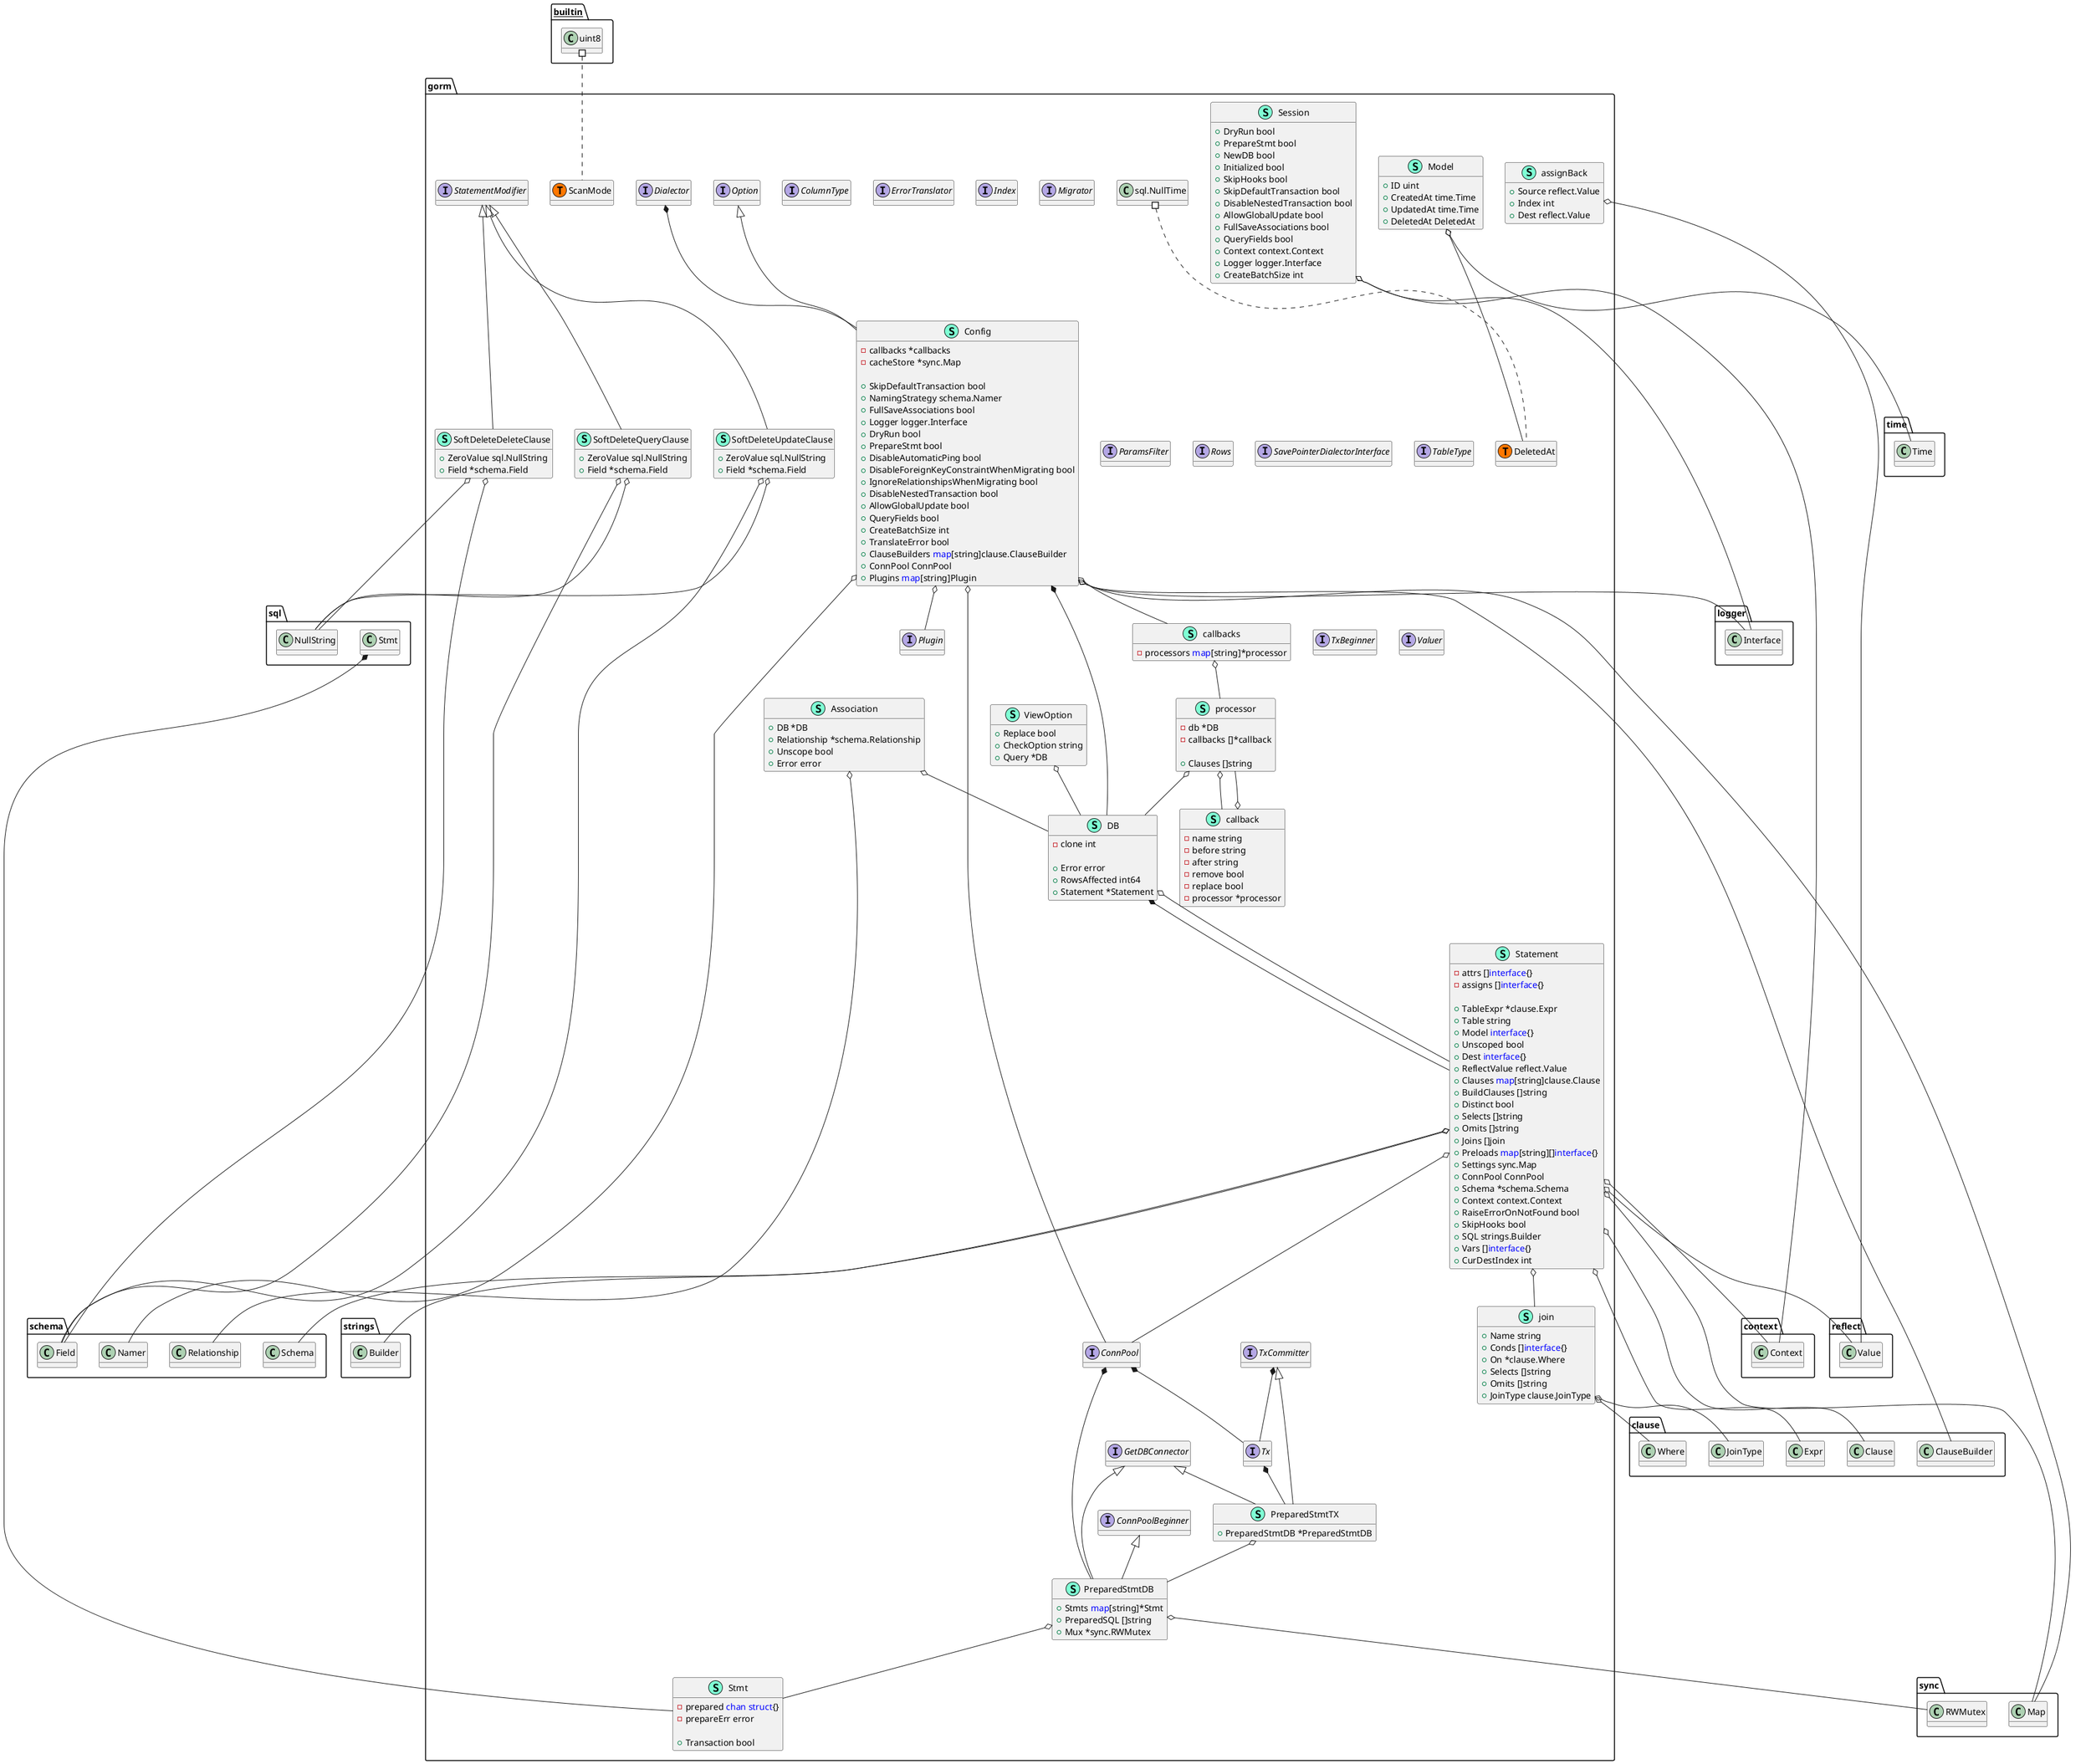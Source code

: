 @startuml
namespace gorm {
    class Association << (S,Aquamarine) >> {
        + DB *DB
        + Relationship *schema.Relationship
        + Unscope bool
        + Error error

        - saveAssociation(clear bool, values ...<font color=blue>interface</font>{}) 
        - buildCondition() *DB

        + Unscoped() *Association
        + Find(out <font color=blue>interface</font>{}, conds ...<font color=blue>interface</font>{}) error
        + Append(values ...<font color=blue>interface</font>{}) error
        + Replace(values ...<font color=blue>interface</font>{}) error
        + Delete(values ...<font color=blue>interface</font>{}) error
        + Clear() error
        + Count() int64

    }
    interface ColumnType  {
        + Name() string
        + DatabaseTypeName() string
        + ColumnType() (string, bool)
        + PrimaryKey() (bool, bool)
        + AutoIncrement() (bool, bool)
        + Length() (int64, bool)
        + DecimalSize() (int64, int64, bool)
        + Nullable() (bool, bool)
        + Unique() (bool, bool)
        + ScanType() reflect.Type
        + Comment() (string, bool)
        + DefaultValue() (string, bool)

    }
    class Config << (S,Aquamarine) >> {
        - callbacks *callbacks
        - cacheStore *sync.Map

        + SkipDefaultTransaction bool
        + NamingStrategy schema.Namer
        + FullSaveAssociations bool
        + Logger logger.Interface
        + NowFunc <font color=blue>func</font>() time.Time
        + DryRun bool
        + PrepareStmt bool
        + DisableAutomaticPing bool
        + DisableForeignKeyConstraintWhenMigrating bool
        + IgnoreRelationshipsWhenMigrating bool
        + DisableNestedTransaction bool
        + AllowGlobalUpdate bool
        + QueryFields bool
        + CreateBatchSize int
        + TranslateError bool
        + ClauseBuilders <font color=blue>map</font>[string]clause.ClauseBuilder
        + ConnPool ConnPool
        + Plugins <font color=blue>map</font>[string]Plugin

        + Apply(config *Config) error
        + AfterInitialize(db *DB) error

    }
    interface ConnPool  {
        + PrepareContext(ctx context.Context, query string) (*sql.Stmt, error)
        + ExecContext(ctx context.Context, query string, args ...<font color=blue>interface</font>{}) (sql.Result, error)
        + QueryContext(ctx context.Context, query string, args ...<font color=blue>interface</font>{}) (*sql.Rows, error)
        + QueryRowContext(ctx context.Context, query string, args ...<font color=blue>interface</font>{}) *sql.Row

    }
    interface ConnPoolBeginner  {
        + BeginTx(ctx context.Context, opts *sql.TxOptions) (ConnPool, error)

    }
    class DB << (S,Aquamarine) >> {
        - clone int

        + Error error
        + RowsAffected int64
        + Statement *Statement

        - executeScopes() *DB
        - assignInterfacesToValue(values ...<font color=blue>interface</font>{}) 
        - getInstance() *DB
        - scanIntoStruct(rows Rows, reflectValue reflect.Value, values []<font color=blue>interface</font>{}, fields []*schema.Field, joinFields [][]*schema.Field) 

        + Association(column string) *Association
        + Model(value <font color=blue>interface</font>{}) *DB
        + Clauses(conds ...clause.Expression) *DB
        + Table(name string, args ...<font color=blue>interface</font>{}) *DB
        + Distinct(args ...<font color=blue>interface</font>{}) *DB
        + Select(query <font color=blue>interface</font>{}, args ...<font color=blue>interface</font>{}) *DB
        + Omit(columns ...string) *DB
        + Where(query <font color=blue>interface</font>{}, args ...<font color=blue>interface</font>{}) *DB
        + Not(query <font color=blue>interface</font>{}, args ...<font color=blue>interface</font>{}) *DB
        + Or(query <font color=blue>interface</font>{}, args ...<font color=blue>interface</font>{}) *DB
        + Joins(query string, args ...<font color=blue>interface</font>{}) *DB
        + InnerJoins(query string, args ...<font color=blue>interface</font>{}) *DB
        + Group(name string) *DB
        + Having(query <font color=blue>interface</font>{}, args ...<font color=blue>interface</font>{}) *DB
        + Order(value <font color=blue>interface</font>{}) *DB
        + Limit(limit int) *DB
        + Offset(offset int) *DB
        + Scopes(funcs ...<font color=blue>func</font>(*DB) *DB) *DB
        + Preload(query string, args ...<font color=blue>interface</font>{}) *DB
        + Attrs(attrs ...<font color=blue>interface</font>{}) *DB
        + Assign(attrs ...<font color=blue>interface</font>{}) *DB
        + Unscoped() *DB
        + Raw(sql string, values ...<font color=blue>interface</font>{}) *DB
        + Create(value <font color=blue>interface</font>{}) *DB
        + CreateInBatches(value <font color=blue>interface</font>{}, batchSize int) *DB
        + Save(value <font color=blue>interface</font>{}) *DB
        + First(dest <font color=blue>interface</font>{}, conds ...<font color=blue>interface</font>{}) *DB
        + Take(dest <font color=blue>interface</font>{}, conds ...<font color=blue>interface</font>{}) *DB
        + Last(dest <font color=blue>interface</font>{}, conds ...<font color=blue>interface</font>{}) *DB
        + Find(dest <font color=blue>interface</font>{}, conds ...<font color=blue>interface</font>{}) *DB
        + FindInBatches(dest <font color=blue>interface</font>{}, batchSize int, fc <font color=blue>func</font>(*DB, int) error) *DB
        + FirstOrInit(dest <font color=blue>interface</font>{}, conds ...<font color=blue>interface</font>{}) *DB
        + FirstOrCreate(dest <font color=blue>interface</font>{}, conds ...<font color=blue>interface</font>{}) *DB
        + Update(column string, value <font color=blue>interface</font>{}) *DB
        + Updates(values <font color=blue>interface</font>{}) *DB
        + UpdateColumn(column string, value <font color=blue>interface</font>{}) *DB
        + UpdateColumns(values <font color=blue>interface</font>{}) *DB
        + Delete(value <font color=blue>interface</font>{}, conds ...<font color=blue>interface</font>{}) *DB
        + Count(count *int64) *DB
        + Row() *sql.Row
        + Rows() (*sql.Rows, error)
        + Scan(dest <font color=blue>interface</font>{}) *DB
        + Pluck(column string, dest <font color=blue>interface</font>{}) *DB
        + ScanRows(rows *sql.Rows, dest <font color=blue>interface</font>{}) error
        + Connection(fc <font color=blue>func</font>(*DB) error) error
        + Transaction(fc <font color=blue>func</font>(*DB) error, opts ...*sql.TxOptions) error
        + Begin(opts ...*sql.TxOptions) *DB
        + Commit() *DB
        + Rollback() *DB
        + SavePoint(name string) *DB
        + RollbackTo(name string) *DB
        + Exec(sql string, values ...<font color=blue>interface</font>{}) *DB
        + Session(config *Session) *DB
        + WithContext(ctx context.Context) *DB
        + Debug() *DB
        + Set(key string, value <font color=blue>interface</font>{}) *DB
        + Get(key string) (<font color=blue>interface</font>{}, bool)
        + InstanceSet(key string, value <font color=blue>interface</font>{}) *DB
        + InstanceGet(key string) (<font color=blue>interface</font>{}, bool)
        + Callback() *callbacks
        + AddError(err error) error
        + DB() (*sql.DB, error)
        + SetupJoinTable(model <font color=blue>interface</font>{}, field string, joinTable <font color=blue>interface</font>{}) error
        + Use(plugin Plugin) error
        + ToSQL(queryFn <font color=blue>func</font>(*DB) *DB) string
        + Migrator() Migrator
        + AutoMigrate(dst ...<font color=blue>interface</font>{}) error

    }
    class DeletedAt << (S,Aquamarine) >> {
        + Scan(value <font color=blue>interface</font>{}) error
        + Value() (driver.Value, error)
        + MarshalJSON() ([]byte, error)
        + UnmarshalJSON(b []byte) error
        + QueryClauses(f *schema.Field) []clause.Interface
        + UpdateClauses(f *schema.Field) []clause.Interface
        + DeleteClauses(f *schema.Field) []clause.Interface

    }
    interface Dialector  {
        + Name() string
        + Initialize( *DB) error
        + Migrator(db *DB) Migrator
        + DataTypeOf( *schema.Field) string
        + DefaultValueOf( *schema.Field) clause.Expression
        + BindVarTo(writer clause.Writer, stmt *Statement, v <font color=blue>interface</font>{}) 
        + QuoteTo( clause.Writer,  string) 
        + Explain(sql string, vars ...<font color=blue>interface</font>{}) string

    }
    interface ErrorTranslator  {
        + Translate(err error) error

    }
    interface GetDBConnector  {
        + GetDBConn() (*sql.DB, error)

    }
    interface Index  {
        + Table() string
        + Name() string
        + Columns() []string
        + PrimaryKey() (bool, bool)
        + Unique() (bool, bool)
        + Option() string

    }
    interface Migrator  {
        + AutoMigrate(dst ...<font color=blue>interface</font>{}) error
        + CurrentDatabase() string
        + FullDataTypeOf( *schema.Field) clause.Expr
        + GetTypeAliases(databaseTypeName string) []string
        + CreateTable(dst ...<font color=blue>interface</font>{}) error
        + DropTable(dst ...<font color=blue>interface</font>{}) error
        + HasTable(dst <font color=blue>interface</font>{}) bool
        + RenameTable(oldName <font color=blue>interface</font>{}, newName <font color=blue>interface</font>{}) error
        + GetTables() ([]string, error)
        + TableType(dst <font color=blue>interface</font>{}) (TableType, error)
        + AddColumn(dst <font color=blue>interface</font>{}, field string) error
        + DropColumn(dst <font color=blue>interface</font>{}, field string) error
        + AlterColumn(dst <font color=blue>interface</font>{}, field string) error
        + MigrateColumn(dst <font color=blue>interface</font>{}, field *schema.Field, columnType ColumnType) error
        + HasColumn(dst <font color=blue>interface</font>{}, field string) bool
        + RenameColumn(dst <font color=blue>interface</font>{}, oldName string, field string) error
        + ColumnTypes(dst <font color=blue>interface</font>{}) ([]ColumnType, error)
        + CreateView(name string, option ViewOption) error
        + DropView(name string) error
        + CreateConstraint(dst <font color=blue>interface</font>{}, name string) error
        + DropConstraint(dst <font color=blue>interface</font>{}, name string) error
        + HasConstraint(dst <font color=blue>interface</font>{}, name string) bool
        + CreateIndex(dst <font color=blue>interface</font>{}, name string) error
        + DropIndex(dst <font color=blue>interface</font>{}, name string) error
        + HasIndex(dst <font color=blue>interface</font>{}, name string) bool
        + RenameIndex(dst <font color=blue>interface</font>{}, oldName string, newName string) error
        + GetIndexes(dst <font color=blue>interface</font>{}) ([]Index, error)

    }
    class Model << (S,Aquamarine) >> {
        + ID uint
        + CreatedAt time.Time
        + UpdatedAt time.Time
        + DeletedAt DeletedAt

    }
    interface Option  {
        + Apply( *Config) error
        + AfterInitialize( *DB) error

    }
    interface ParamsFilter  {
        + ParamsFilter(ctx context.Context, sql string, params ...<font color=blue>interface</font>{}) (string, []<font color=blue>interface</font>{})

    }
    interface Plugin  {
        + Name() string
        + Initialize( *DB) error

    }
    class PreparedStmtDB << (S,Aquamarine) >> {
        + Stmts <font color=blue>map</font>[string]*Stmt
        + PreparedSQL []string
        + Mux *sync.RWMutex

        - prepare(ctx context.Context, conn ConnPool, isTransaction bool, query string) (Stmt, error)

        + GetDBConn() (*sql.DB, error)
        + Close() 
        + Reset() 
        + BeginTx(ctx context.Context, opt *sql.TxOptions) (ConnPool, error)
        + ExecContext(ctx context.Context, query string, args ...<font color=blue>interface</font>{}) (sql.Result, error)
        + QueryContext(ctx context.Context, query string, args ...<font color=blue>interface</font>{}) (*sql.Rows, error)
        + QueryRowContext(ctx context.Context, query string, args ...<font color=blue>interface</font>{}) *sql.Row

    }
    class PreparedStmtTX << (S,Aquamarine) >> {
        + PreparedStmtDB *PreparedStmtDB

        + GetDBConn() (*sql.DB, error)
        + Commit() error
        + Rollback() error
        + ExecContext(ctx context.Context, query string, args ...<font color=blue>interface</font>{}) (sql.Result, error)
        + QueryContext(ctx context.Context, query string, args ...<font color=blue>interface</font>{}) (*sql.Rows, error)
        + QueryRowContext(ctx context.Context, query string, args ...<font color=blue>interface</font>{}) *sql.Row

    }
    interface Rows  {
        + Columns() ([]string, error)
        + ColumnTypes() ([]*sql.ColumnType, error)
        + Next() bool
        + Scan(dest ...<font color=blue>interface</font>{}) error
        + Err() error
        + Close() error

    }
    interface SavePointerDialectorInterface  {
        + SavePoint(tx *DB, name string) error
        + RollbackTo(tx *DB, name string) error

    }
    class Session << (S,Aquamarine) >> {
        + DryRun bool
        + PrepareStmt bool
        + NewDB bool
        + Initialized bool
        + SkipHooks bool
        + SkipDefaultTransaction bool
        + DisableNestedTransaction bool
        + AllowGlobalUpdate bool
        + FullSaveAssociations bool
        + QueryFields bool
        + Context context.Context
        + Logger logger.Interface
        + NowFunc <font color=blue>func</font>() time.Time
        + CreateBatchSize int

    }
    class SoftDeleteDeleteClause << (S,Aquamarine) >> {
        + ZeroValue sql.NullString
        + Field *schema.Field

        + Name() string
        + Build( clause.Builder) 
        + MergeClause( *clause.Clause) 
        + ModifyStatement(stmt *Statement) 

    }
    class SoftDeleteQueryClause << (S,Aquamarine) >> {
        + ZeroValue sql.NullString
        + Field *schema.Field

        + Name() string
        + Build( clause.Builder) 
        + MergeClause( *clause.Clause) 
        + ModifyStatement(stmt *Statement) 

    }
    class SoftDeleteUpdateClause << (S,Aquamarine) >> {
        + ZeroValue sql.NullString
        + Field *schema.Field

        + Name() string
        + Build( clause.Builder) 
        + MergeClause( *clause.Clause) 
        + ModifyStatement(stmt *Statement) 

    }
    class Statement << (S,Aquamarine) >> {
        - attrs []<font color=blue>interface</font>{}
        - assigns []<font color=blue>interface</font>{}
        - scopes []<font color=blue>func</font>(*DB) *DB

        + TableExpr *clause.Expr
        + Table string
        + Model <font color=blue>interface</font>{}
        + Unscoped bool
        + Dest <font color=blue>interface</font>{}
        + ReflectValue reflect.Value
        + Clauses <font color=blue>map</font>[string]clause.Clause
        + BuildClauses []string
        + Distinct bool
        + Selects []string
        + Omits []string
        + Joins []join
        + Preloads <font color=blue>map</font>[string][]<font color=blue>interface</font>{}
        + Settings sync.Map
        + ConnPool ConnPool
        + Schema *schema.Schema
        + Context context.Context
        + RaiseErrorOnNotFound bool
        + SkipHooks bool
        + SQL strings.Builder
        + Vars []<font color=blue>interface</font>{}
        + CurDestIndex int

        - clone() *Statement

        + WriteString(str string) (int, error)
        + WriteByte(c byte) error
        + WriteQuoted(value <font color=blue>interface</font>{}) 
        + QuoteTo(writer clause.Writer, field <font color=blue>interface</font>{}) 
        + Quote(field <font color=blue>interface</font>{}) string
        + AddVar(writer clause.Writer, vars ...<font color=blue>interface</font>{}) 
        + AddClause(v clause.Interface) 
        + AddClauseIfNotExists(v clause.Interface) 
        + BuildCondition(query <font color=blue>interface</font>{}, args ...<font color=blue>interface</font>{}) []clause.Expression
        + Build(clauses ...string) 
        + Parse(value <font color=blue>interface</font>{}) error
        + ParseWithSpecialTableName(value <font color=blue>interface</font>{}, specialTableName string) error
        + SetColumn(name string, value <font color=blue>interface</font>{}, fromCallbacks ...bool) 
        + Changed(fields ...string) bool
        + SelectAndOmitColumns(requireCreate bool, requireUpdate bool) (<font color=blue>map</font>[string]bool, bool)

    }
    interface StatementModifier  {
        + ModifyStatement( *Statement) 

    }
    class Stmt << (S,Aquamarine) >> {
        - prepared <font color=blue>chan</font> <font color=blue>struct</font>{}
        - prepareErr error

        + Transaction bool

    }
    interface TableType  {
        + Schema() string
        + Name() string
        + Type() string
        + Comment() (string, bool)

    }
    interface Tx  {
        + StmtContext(ctx context.Context, stmt *sql.Stmt) *sql.Stmt

    }
    interface TxBeginner  {
        + BeginTx(ctx context.Context, opts *sql.TxOptions) (*sql.Tx, error)

    }
    interface TxCommitter  {
        + Commit() error
        + Rollback() error

    }
    interface Valuer  {
        + GormValue( context.Context,  *DB) clause.Expr

    }
    class ViewOption << (S,Aquamarine) >> {
        + Replace bool
        + CheckOption string
        + Query *DB

    }
    class assignBack << (S,Aquamarine) >> {
        + Source reflect.Value
        + Index int
        + Dest reflect.Value

    }
    class callback << (S,Aquamarine) >> {
        - name string
        - before string
        - after string
        - remove bool
        - replace bool
        - match <font color=blue>func</font>(*DB) bool
        - handler <font color=blue>func</font>(*DB) 
        - processor *processor

        + Before(name string) *callback
        + After(name string) *callback
        + Register(name string, fn <font color=blue>func</font>(*DB) ) error
        + Remove(name string) error
        + Replace(name string, fn <font color=blue>func</font>(*DB) ) error

    }
    class callbacks << (S,Aquamarine) >> {
        - processors <font color=blue>map</font>[string]*processor

        + Create() *processor
        + Query() *processor
        + Update() *processor
        + Delete() *processor
        + Row() *processor
        + Raw() *processor

    }
    class gorm.DeletedAt << (T, #FF7700) >>  {
    }
    class gorm.ScanMode << (T, #FF7700) >>  {
    }
    class join << (S,Aquamarine) >> {
        + Name string
        + Conds []<font color=blue>interface</font>{}
        + On *clause.Where
        + Selects []string
        + Omits []string
        + JoinType clause.JoinType

    }
    class processor << (S,Aquamarine) >> {
        - db *DB
        - fns []<font color=blue>func</font>(*DB) 
        - callbacks []*callback

        + Clauses []string

        - compile() error

        + Execute(db *DB) *DB
        + Get(name string) <font color=blue>func</font>(*DB) 
        + Before(name string) *callback
        + After(name string) *callback
        + Match(fc <font color=blue>func</font>(*DB) bool) *callback
        + Register(name string, fn <font color=blue>func</font>(*DB) ) error
        + Remove(name string) error
        + Replace(name string, fn <font color=blue>func</font>(*DB) ) error

    }
    class "sql.NullTime" as sqlNullTime {
        'This class was created so that we can correctly have an alias pointing to this name. Since it contains dots that can break namespaces
    }
}
"gorm.Dialector" *-- "gorm.Config"
"gorm.Config" *-- "gorm.DB"
"gorm.ConnPool" *-- "gorm.PreparedStmtDB"
"gorm.Tx" *-- "gorm.PreparedStmtTX"
"gorm.DB" *-- "gorm.Statement"
"sql.Stmt" *-- "gorm.Stmt"
"gorm.ConnPool" *-- "gorm.Tx"
"gorm.TxCommitter" *-- "gorm.Tx"

"gorm.Option" <|-- "gorm.Config"
"gorm.ConnPoolBeginner" <|-- "gorm.PreparedStmtDB"
"gorm.GetDBConnector" <|-- "gorm.PreparedStmtDB"
"gorm.GetDBConnector" <|-- "gorm.PreparedStmtTX"
"gorm.TxCommitter" <|-- "gorm.PreparedStmtTX"
"gorm.StatementModifier" <|-- "gorm.SoftDeleteDeleteClause"
"gorm.StatementModifier" <|-- "gorm.SoftDeleteQueryClause"
"gorm.StatementModifier" <|-- "gorm.SoftDeleteUpdateClause"

"gorm.Association" o-- "gorm.DB"
"gorm.Association" o-- "schema.Relationship"
"gorm.Config" o-- "clause.ClauseBuilder"
"gorm.Config" o-- "gorm.ConnPool"
"gorm.Config" o-- "gorm.Plugin"
"gorm.Config" o-- "gorm.callbacks"
"gorm.Config" o-- "logger.Interface"
"gorm.Config" o-- "schema.Namer"
"gorm.Config" o-- "sync.Map"
"gorm.DB" o-- "gorm.Statement"
"gorm.Model" o-- "gorm.DeletedAt"
"gorm.Model" o-- "time.Time"
"gorm.PreparedStmtDB" o-- "gorm.Stmt"
"gorm.PreparedStmtDB" o-- "sync.RWMutex"
"gorm.PreparedStmtTX" o-- "gorm.PreparedStmtDB"
"gorm.Session" o-- "context.Context"
"gorm.Session" o-- "logger.Interface"
"gorm.SoftDeleteDeleteClause" o-- "schema.Field"
"gorm.SoftDeleteDeleteClause" o-- "sql.NullString"
"gorm.SoftDeleteQueryClause" o-- "schema.Field"
"gorm.SoftDeleteQueryClause" o-- "sql.NullString"
"gorm.SoftDeleteUpdateClause" o-- "schema.Field"
"gorm.SoftDeleteUpdateClause" o-- "sql.NullString"
"gorm.Statement" o-- "clause.Clause"
"gorm.Statement" o-- "clause.Expr"
"gorm.Statement" o-- "context.Context"
"gorm.Statement" o-- "gorm.ConnPool"
"gorm.Statement" o-- "gorm.join"
"gorm.Statement" o-- "reflect.Value"
"gorm.Statement" o-- "schema.Schema"
"gorm.Statement" o-- "strings.Builder"
"gorm.Statement" o-- "sync.Map"
"gorm.ViewOption" o-- "gorm.DB"
"gorm.assignBack" o-- "reflect.Value"
"gorm.callback" o-- "gorm.processor"
"gorm.callbacks" o-- "gorm.processor"
"gorm.join" o-- "clause.JoinType"
"gorm.join" o-- "clause.Where"
"gorm.processor" o-- "gorm.DB"
"gorm.processor" o-- "gorm.callback"

"__builtin__.uint8" #.. "gorm.ScanMode"
"gorm.sqlNullTime" #.. "gorm.DeletedAt"
hide methods
@enduml
